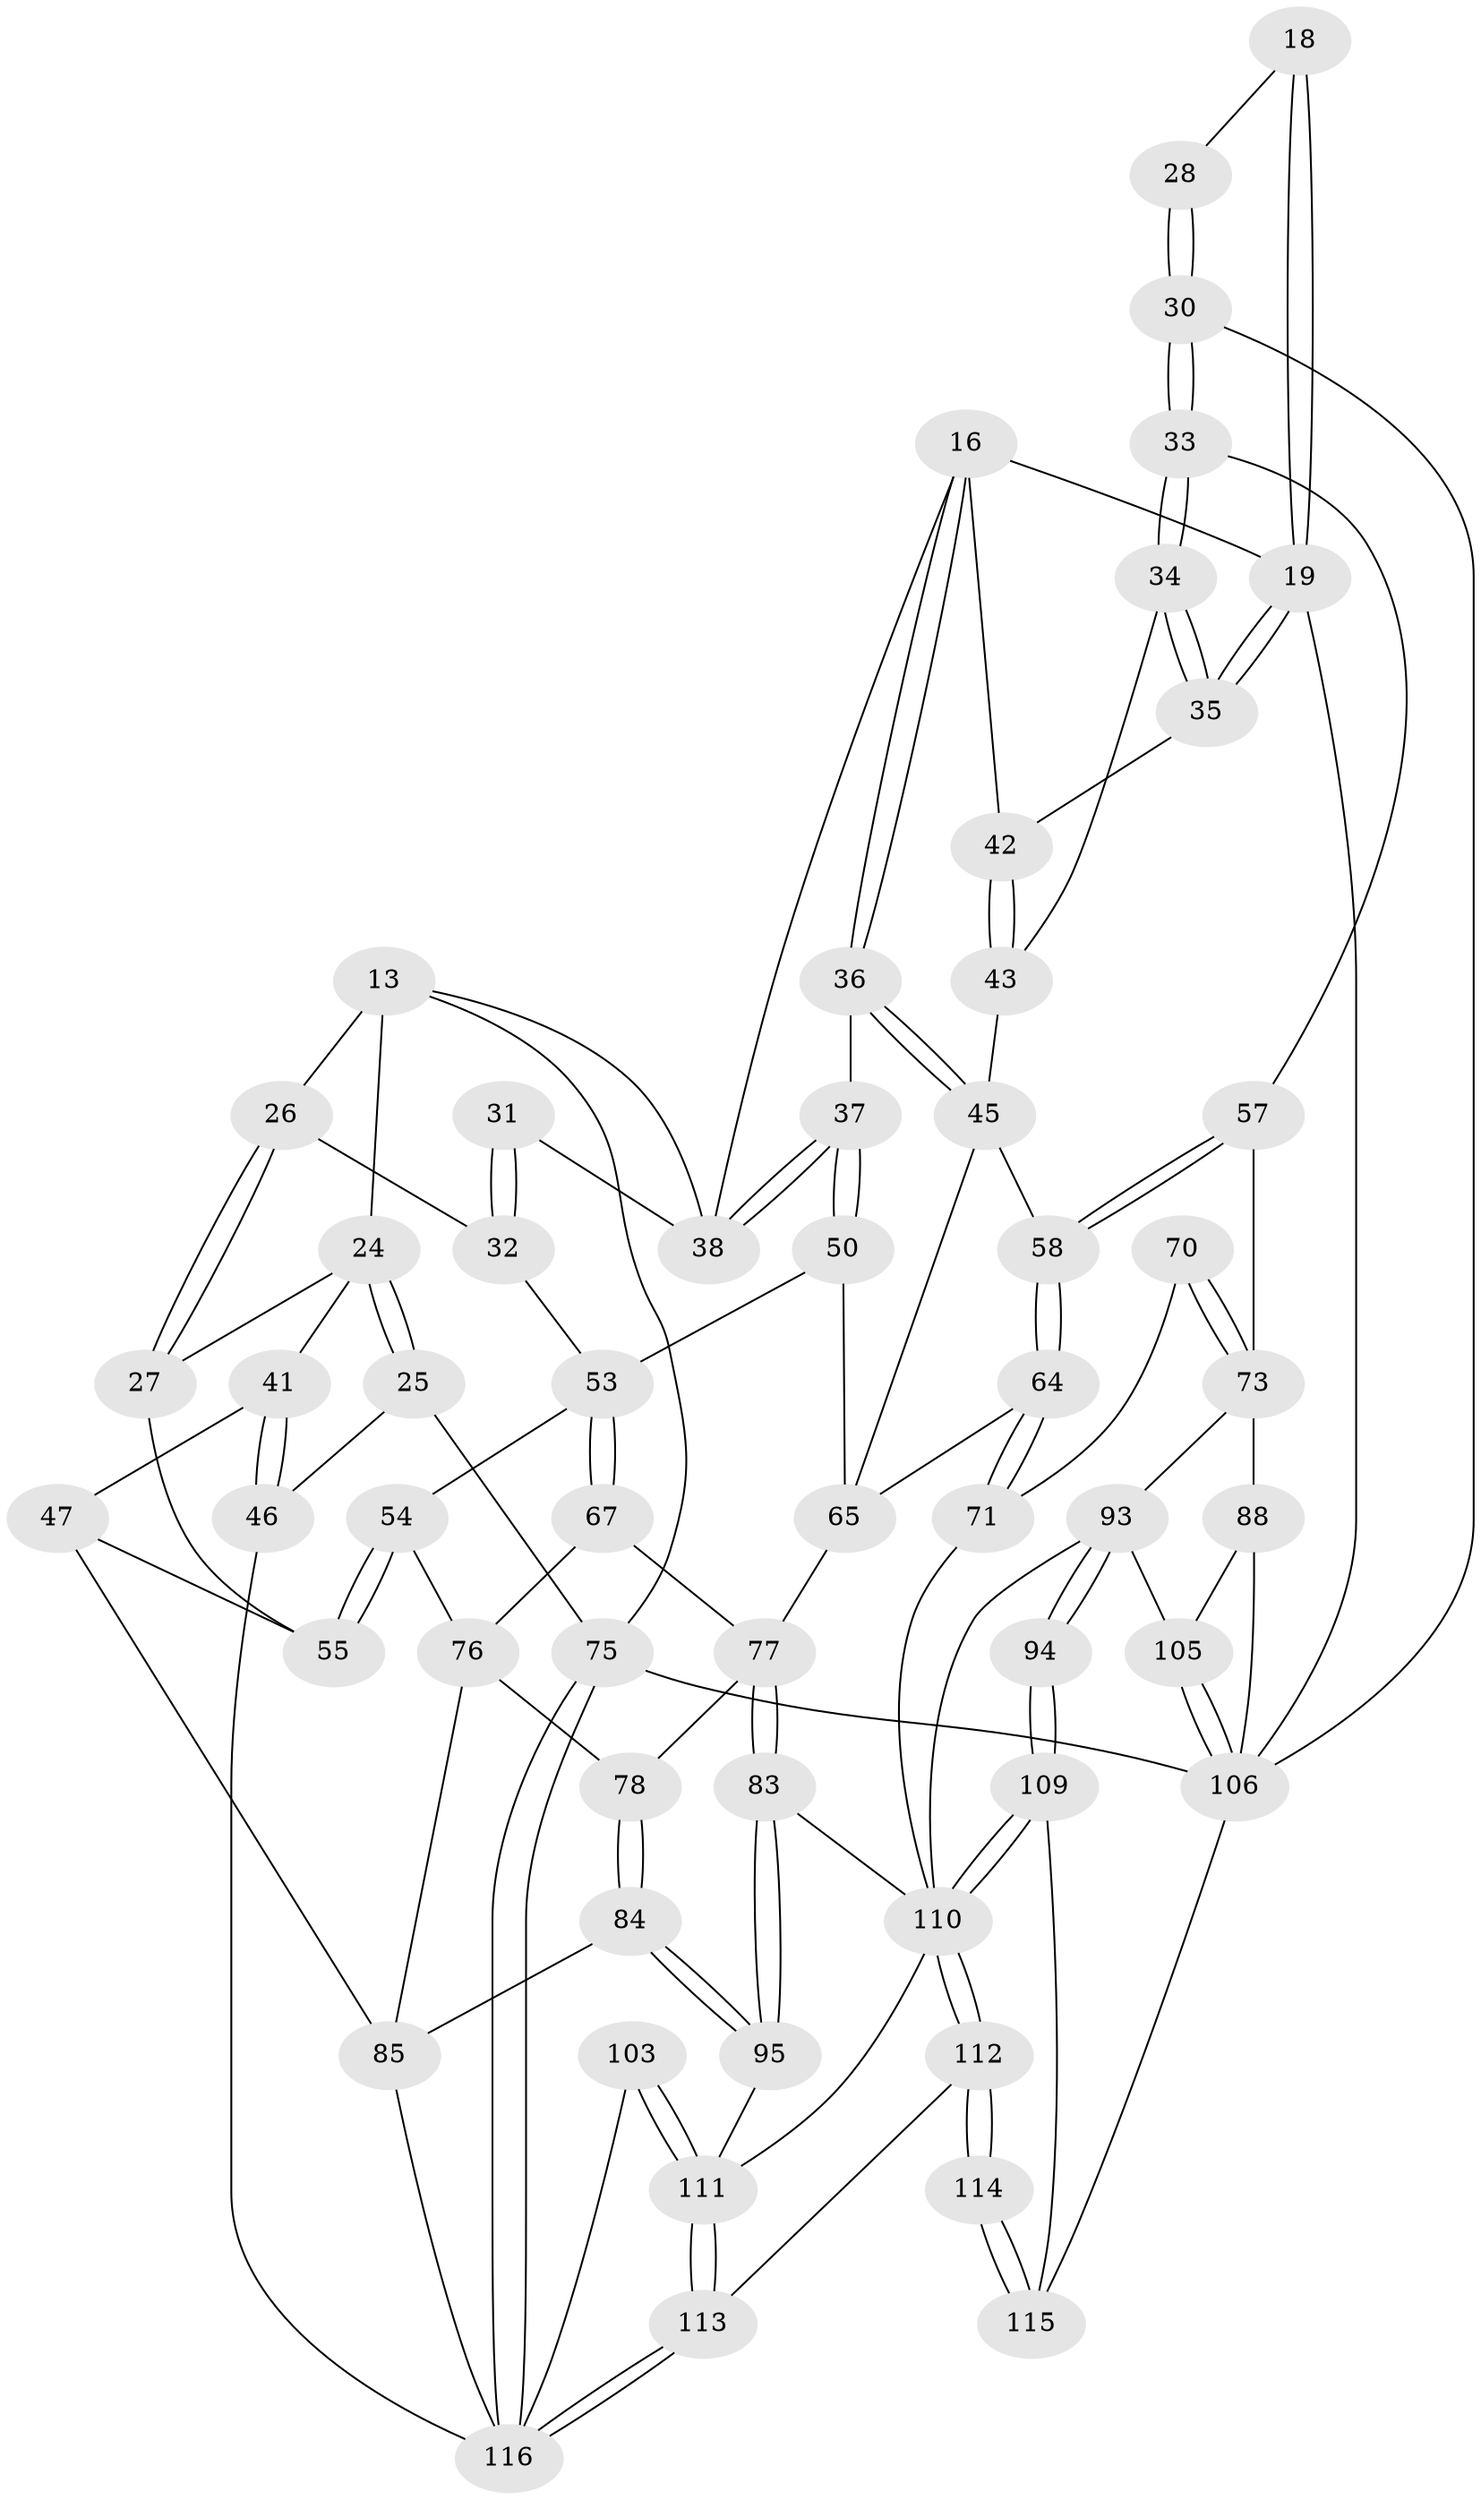 // original degree distribution, {3: 0.02586206896551724, 4: 0.21551724137931033, 6: 0.21551724137931033, 5: 0.5431034482758621}
// Generated by graph-tools (version 1.1) at 2025/01/03/09/25 05:01:24]
// undirected, 58 vertices, 131 edges
graph export_dot {
graph [start="1"]
  node [color=gray90,style=filled];
  13 [pos="+0.2227093805669914+0",super="+6+7+11"];
  16 [pos="+0.5865856234946194+0.12363589607912781",super="+15+8"];
  18 [pos="+0.8053876503849764+0.10255245665593164"];
  19 [pos="+0.7961818537475124+0.12053832485586974",super="+14+3+17"];
  24 [pos="+0.15356376954926249+0.10379162225975386",super="+23"];
  25 [pos="+0+0"];
  26 [pos="+0.3028645768924135+0.20212213508551333",super="+12"];
  27 [pos="+0.29176600823220983+0.20460658890039982"];
  28 [pos="+0.9335093199897961+0.08132567573855395"];
  30 [pos="+0.840282488549173+0.22403000175982912"];
  31 [pos="+0.3586121340316138+0.1863682449462886"];
  32 [pos="+0.3346654459117891+0.20331470485806202"];
  33 [pos="+0.8195720002888786+0.22139680699943126"];
  34 [pos="+0.8056242660306604+0.207982270576818"];
  35 [pos="+0.7911567514649751+0.1741444491495409"];
  36 [pos="+0.558205338562234+0.23058544073387235"];
  37 [pos="+0.5012211142588293+0.23403538216206965"];
  38 [pos="+0.4932295924071006+0.22289140239086397",super="+10"];
  41 [pos="+0.09578010939028557+0.17014666361272276"];
  42 [pos="+0.6467736389703029+0.1431590575756492"];
  43 [pos="+0.6523779088971704+0.27011364804086835"];
  45 [pos="+0.6013878788698729+0.28458243741578926",super="+44"];
  46 [pos="+0+0.1795637885339762"];
  47 [pos="+0.1077458435868175+0.3243314359548354",super="+40"];
  50 [pos="+0.44749815751953587+0.31844570486567964"];
  53 [pos="+0.40988693762666495+0.3768732654281111",super="+51"];
  54 [pos="+0.24127819733485106+0.33743234011826123"];
  55 [pos="+0.23201355656125944+0.3168247272931575",super="+39"];
  57 [pos="+0.7214230019252599+0.3513196090033612",super="+56"];
  58 [pos="+0.6484552342105069+0.3667546729529492"];
  64 [pos="+0.6328549621413837+0.4155259041305694"];
  65 [pos="+0.5781586565073309+0.42363791445004123",super="+52"];
  67 [pos="+0.41066571413364955+0.38805924637725503"];
  70 [pos="+0.7945197010844494+0.426923076462806"];
  71 [pos="+0.6565309273965952+0.45304059415195214"];
  73 [pos="+0.8566232726319875+0.46110489637185664",super="+72+60+61+63"];
  75 [pos="+0+1",super="+5"];
  76 [pos="+0.40508668165910316+0.39805211731909834",super="+68"];
  77 [pos="+0.4997284104142091+0.5383045746347956",super="+66"];
  78 [pos="+0.407372296100646+0.47957000400555005"];
  83 [pos="+0.5050159598894375+0.5874470497756699"];
  84 [pos="+0.27641414277931436+0.6286951708212866"];
  85 [pos="+0.21289274518340448+0.5952874281381627",super="+69"];
  88 [pos="+1+0.6203013529051787",super="+79+62+59"];
  93 [pos="+0.777571148097289+0.6863593470087377",super="+90+91"];
  94 [pos="+0.739848520591451+0.7112010698392892"];
  95 [pos="+0.2766974926935464+0.6289386831169542"];
  103 [pos="+0.3266037916708664+0.7810413376307139"];
  105 [pos="+0.9799757451872072+0.6869450165809237",super="+89"];
  106 [pos="+0.8946320351814568+0.8536416314409465",super="+98+97+29"];
  109 [pos="+0.7507131660655383+0.7668144107715397"];
  110 [pos="+0.6603345621595278+0.8897297303067445",super="+101+92+82+80"];
  111 [pos="+0.5149142172075339+0.9818696148125168",super="+102+99+100"];
  112 [pos="+0.5639784061049411+1"];
  113 [pos="+0.5526698868565186+1"];
  114 [pos="+0.7016223474160912+1"];
  115 [pos="+0.7958140035217193+1",super="+107+108"];
  116 [pos="+0.2053953498589783+1",super="+104+96"];
  13 -- 75;
  13 -- 26 [weight=2];
  13 -- 24;
  13 -- 38;
  16 -- 36;
  16 -- 36;
  16 -- 42;
  16 -- 19 [weight=2];
  16 -- 38;
  18 -- 19 [weight=2];
  18 -- 19;
  18 -- 28;
  19 -- 35;
  19 -- 35;
  19 -- 106 [weight=2];
  24 -- 25;
  24 -- 25;
  24 -- 41;
  24 -- 27;
  25 -- 46;
  25 -- 75;
  26 -- 27;
  26 -- 27;
  26 -- 32;
  27 -- 55;
  28 -- 30;
  28 -- 30;
  30 -- 33;
  30 -- 33;
  30 -- 106;
  31 -- 32;
  31 -- 32;
  31 -- 38 [weight=2];
  32 -- 53;
  33 -- 34;
  33 -- 34;
  33 -- 57;
  34 -- 35;
  34 -- 35;
  34 -- 43;
  35 -- 42;
  36 -- 37;
  36 -- 45;
  36 -- 45;
  37 -- 38;
  37 -- 38;
  37 -- 50;
  37 -- 50;
  41 -- 46;
  41 -- 46;
  41 -- 47;
  42 -- 43;
  42 -- 43;
  43 -- 45;
  45 -- 58;
  45 -- 65;
  46 -- 116;
  47 -- 55 [weight=2];
  47 -- 85;
  50 -- 65;
  50 -- 53;
  53 -- 54;
  53 -- 67;
  53 -- 67;
  54 -- 55;
  54 -- 55;
  54 -- 76;
  57 -- 58;
  57 -- 58;
  57 -- 73 [weight=2];
  58 -- 64;
  58 -- 64;
  64 -- 65;
  64 -- 71;
  64 -- 71;
  65 -- 77;
  67 -- 76;
  67 -- 77;
  70 -- 71;
  70 -- 73 [weight=2];
  70 -- 73;
  71 -- 110;
  73 -- 88 [weight=2];
  73 -- 93;
  75 -- 116 [weight=2];
  75 -- 116;
  75 -- 106 [weight=2];
  76 -- 78;
  76 -- 85;
  77 -- 78;
  77 -- 83;
  77 -- 83;
  78 -- 84;
  78 -- 84;
  83 -- 95;
  83 -- 95;
  83 -- 110;
  84 -- 85;
  84 -- 95;
  84 -- 95;
  85 -- 116 [weight=2];
  88 -- 105;
  88 -- 106 [weight=3];
  93 -- 94 [weight=2];
  93 -- 94;
  93 -- 105 [weight=2];
  93 -- 110 [weight=2];
  94 -- 109;
  94 -- 109;
  95 -- 111;
  103 -- 111 [weight=2];
  103 -- 111;
  103 -- 116;
  105 -- 106;
  105 -- 106;
  106 -- 115 [weight=2];
  109 -- 110;
  109 -- 110;
  109 -- 115;
  110 -- 112;
  110 -- 112;
  110 -- 111 [weight=2];
  111 -- 113;
  111 -- 113;
  112 -- 113;
  112 -- 114;
  112 -- 114;
  113 -- 116;
  113 -- 116;
  114 -- 115 [weight=2];
  114 -- 115;
}
